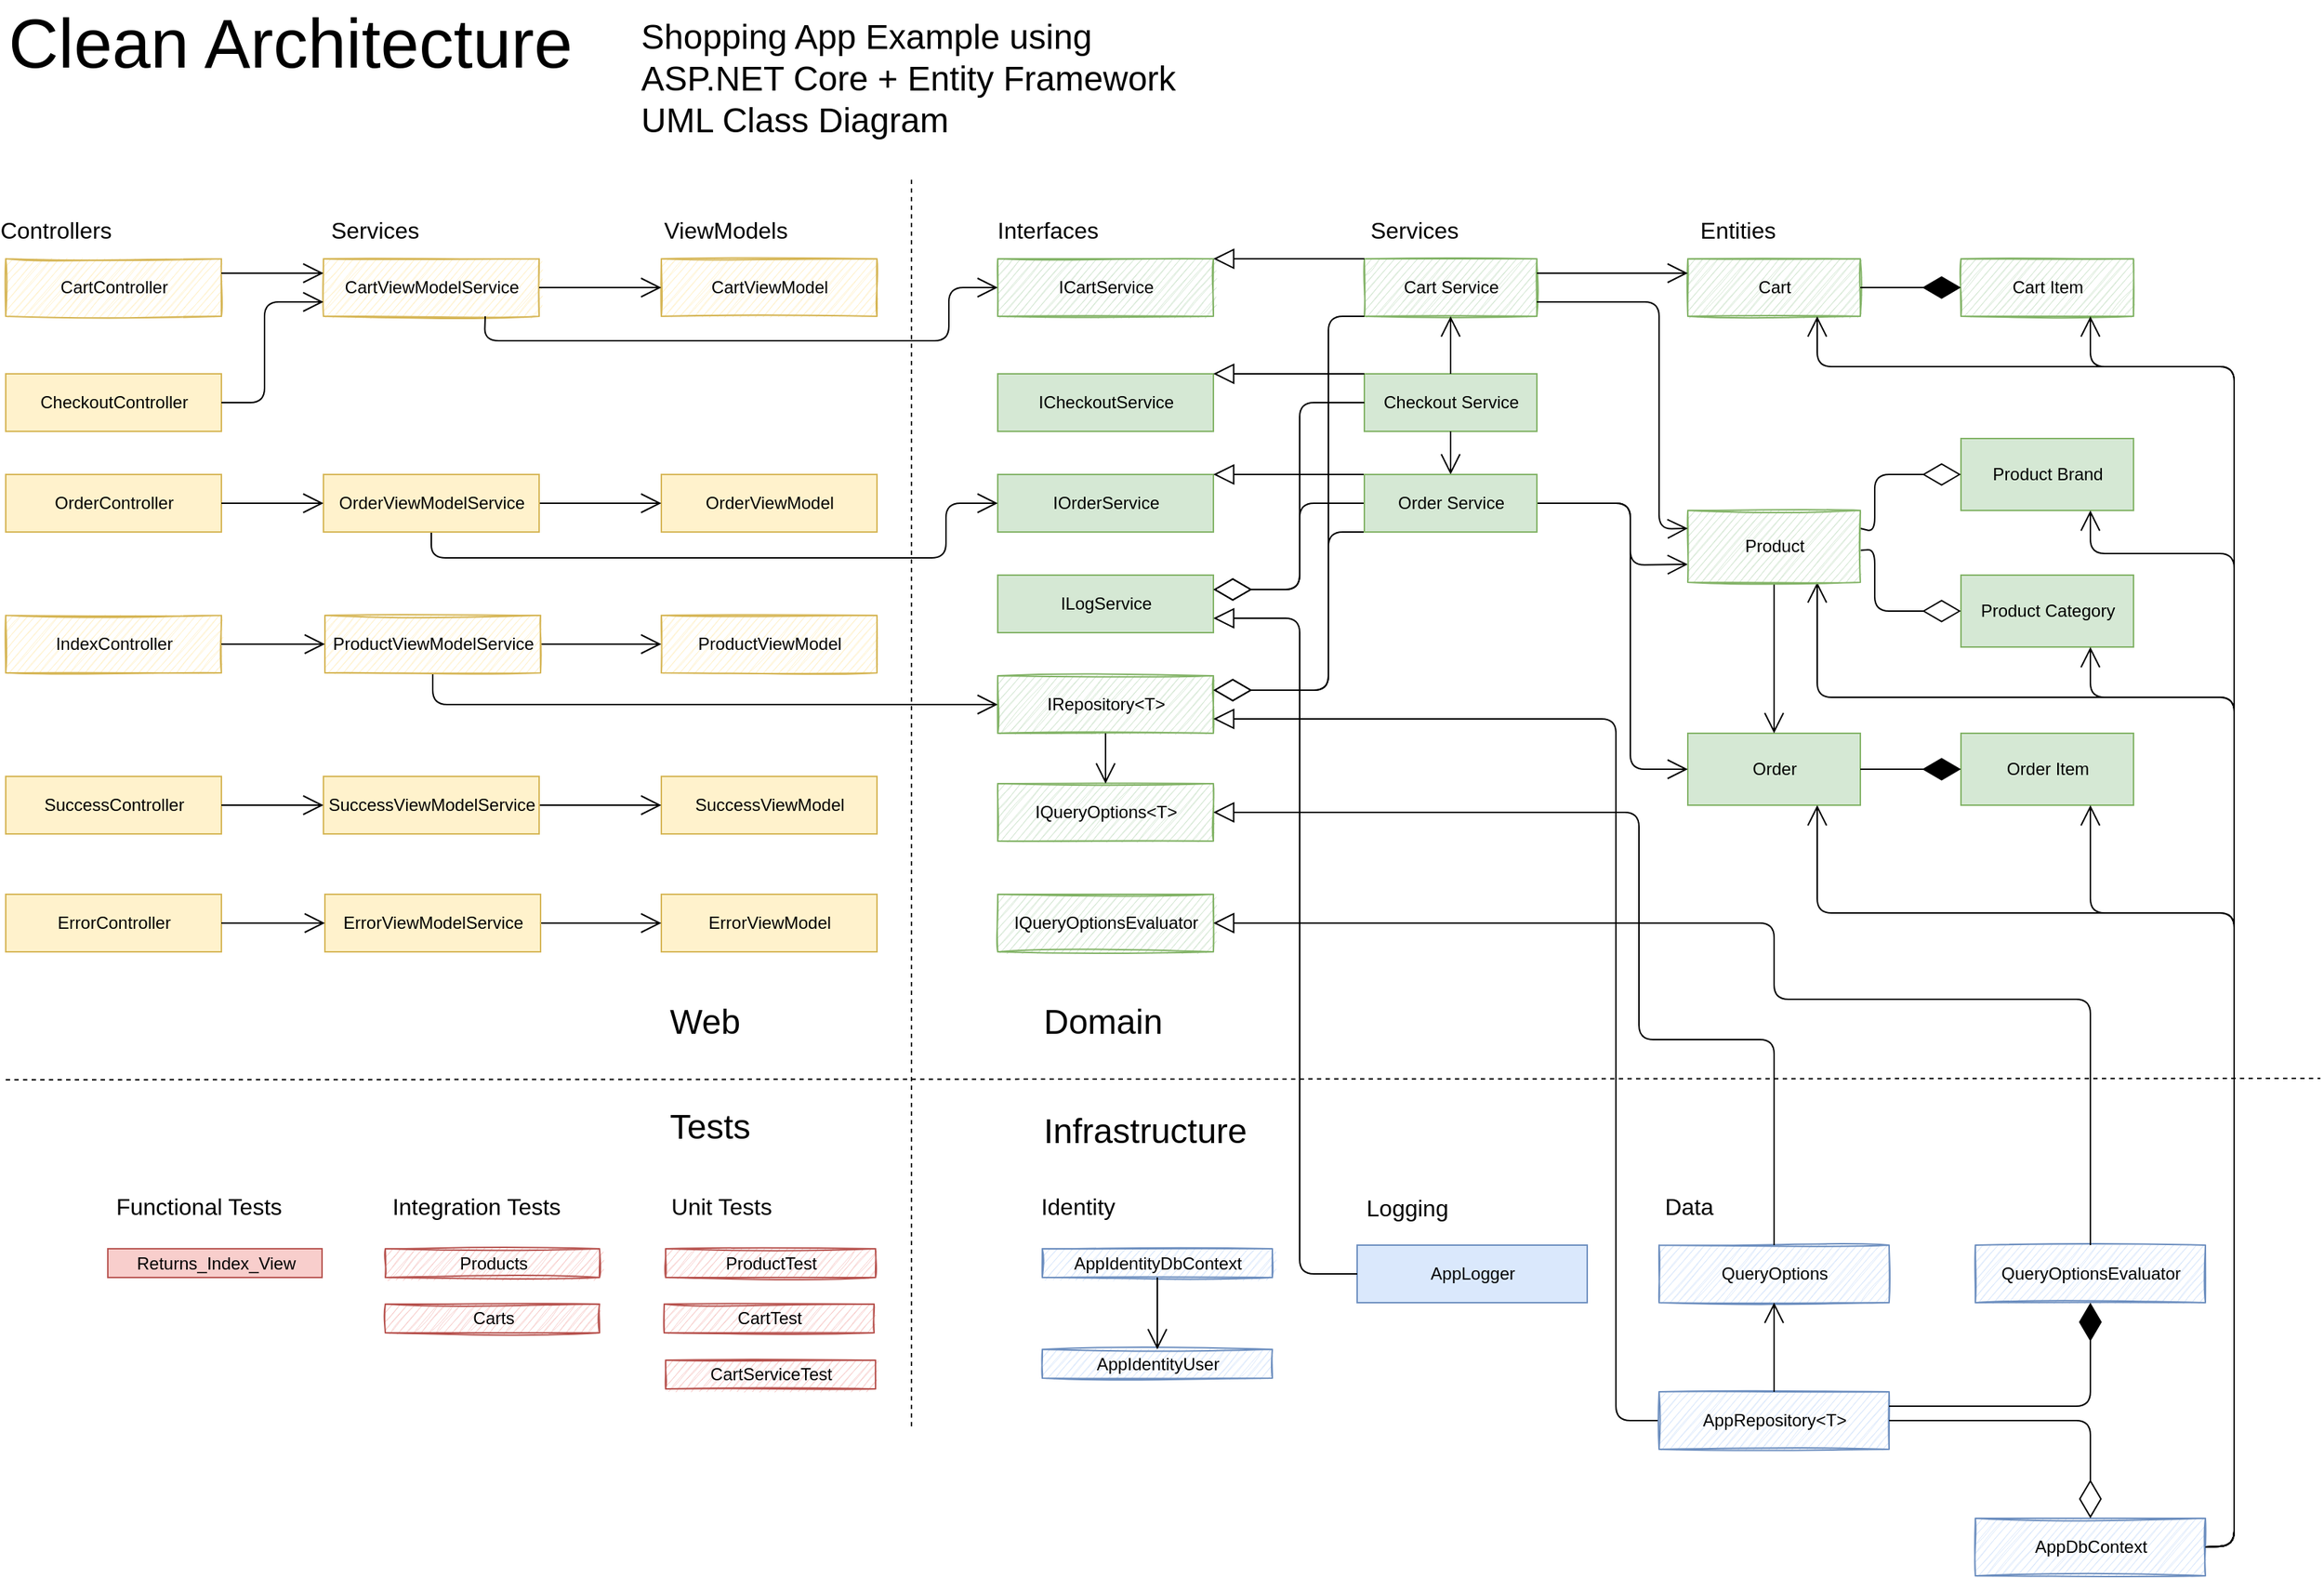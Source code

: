<mxfile version="15.2.7" type="device"><diagram id="V9oBSz8Pz1SWtYMVpggq" name="Page-1"><mxGraphModel dx="1422" dy="22" grid="0" gridSize="10" guides="1" tooltips="1" connect="1" arrows="1" fold="1" page="0" pageScale="1" pageWidth="850" pageHeight="1100" math="0" shadow="0"><root><mxCell id="0"/><mxCell id="1" parent="0"/><mxCell id="eiqBi_pV7lHJEvHBd8np-5" value="Cart" style="html=1;fillColor=#d5e8d4;strokeColor=#82b366;sketch=1;" parent="1" vertex="1"><mxGeometry x="1210" y="1365" width="120" height="40" as="geometry"/></mxCell><mxCell id="eiqBi_pV7lHJEvHBd8np-6" value="Cart Item" style="html=1;fillColor=#d5e8d4;strokeColor=#82b366;sketch=1;" parent="1" vertex="1"><mxGeometry x="1400" y="1365" width="120" height="40" as="geometry"/></mxCell><mxCell id="eiqBi_pV7lHJEvHBd8np-7" value="Order" style="html=1;fillColor=#d5e8d4;strokeColor=#82b366;" parent="1" vertex="1"><mxGeometry x="1210" y="1695" width="120" height="50" as="geometry"/></mxCell><mxCell id="eiqBi_pV7lHJEvHBd8np-8" value="Order Item" style="html=1;fillColor=#d5e8d4;strokeColor=#82b366;" parent="1" vertex="1"><mxGeometry x="1400" y="1695" width="120" height="50" as="geometry"/></mxCell><mxCell id="eiqBi_pV7lHJEvHBd8np-10" value="Product Brand" style="html=1;fillColor=#d5e8d4;strokeColor=#82b366;" parent="1" vertex="1"><mxGeometry x="1400" y="1490" width="120" height="50" as="geometry"/></mxCell><mxCell id="eiqBi_pV7lHJEvHBd8np-11" value="Product Category" style="html=1;fillColor=#d5e8d4;strokeColor=#82b366;" parent="1" vertex="1"><mxGeometry x="1400" y="1585" width="120" height="50" as="geometry"/></mxCell><mxCell id="eiqBi_pV7lHJEvHBd8np-12" value="" style="endArrow=diamondThin;endFill=1;endSize=24;html=1;exitX=1;exitY=0.5;exitDx=0;exitDy=0;entryX=0;entryY=0.5;entryDx=0;entryDy=0;" parent="1" source="eiqBi_pV7lHJEvHBd8np-5" target="eiqBi_pV7lHJEvHBd8np-6" edge="1"><mxGeometry width="160" relative="1" as="geometry"><mxPoint x="1130" y="1860" as="sourcePoint"/><mxPoint x="970" y="1860" as="targetPoint"/></mxGeometry></mxCell><mxCell id="eiqBi_pV7lHJEvHBd8np-14" value="" style="endArrow=diamondThin;endFill=1;endSize=24;html=1;exitX=1;exitY=0.5;exitDx=0;exitDy=0;entryX=0;entryY=0.5;entryDx=0;entryDy=0;" parent="1" source="eiqBi_pV7lHJEvHBd8np-7" target="eiqBi_pV7lHJEvHBd8np-8" edge="1"><mxGeometry width="160" relative="1" as="geometry"><mxPoint x="1229.58" y="1880" as="sourcePoint"/><mxPoint x="1229.58" y="1950" as="targetPoint"/></mxGeometry></mxCell><mxCell id="eiqBi_pV7lHJEvHBd8np-15" value="" style="endArrow=diamondThin;endFill=0;endSize=24;html=1;exitX=1;exitY=0.25;exitDx=0;exitDy=0;entryX=0;entryY=0.5;entryDx=0;entryDy=0;" parent="1" source="eiqBi_pV7lHJEvHBd8np-9" target="eiqBi_pV7lHJEvHBd8np-10" edge="1"><mxGeometry width="160" relative="1" as="geometry"><mxPoint x="900" y="1965" as="sourcePoint"/><mxPoint x="1060" y="1965" as="targetPoint"/><Array as="points"><mxPoint x="1340" y="1555"/><mxPoint x="1340" y="1515"/></Array></mxGeometry></mxCell><mxCell id="eiqBi_pV7lHJEvHBd8np-16" value="" style="endArrow=diamondThin;endFill=0;endSize=24;html=1;exitDx=0;exitDy=0;entryDx=0;entryDy=0;entryX=0;entryY=0.5;exitX=1.002;exitY=0.554;exitPerimeter=0;" parent="1" source="eiqBi_pV7lHJEvHBd8np-9" target="eiqBi_pV7lHJEvHBd8np-11" edge="1"><mxGeometry width="160" relative="1" as="geometry"><mxPoint x="1030" y="1835" as="sourcePoint"/><mxPoint x="950" y="1905" as="targetPoint"/><Array as="points"><mxPoint x="1340" y="1567"/><mxPoint x="1340" y="1610"/></Array></mxGeometry></mxCell><mxCell id="eiqBi_pV7lHJEvHBd8np-17" value="Cart Service" style="html=1;fillColor=#d5e8d4;strokeColor=#82b366;sketch=1;" parent="1" vertex="1"><mxGeometry x="985" y="1365" width="120" height="40" as="geometry"/></mxCell><mxCell id="eiqBi_pV7lHJEvHBd8np-19" value="Checkout Service" style="html=1;fillColor=#d5e8d4;strokeColor=#82b366;" parent="1" vertex="1"><mxGeometry x="985" y="1445" width="120" height="40" as="geometry"/></mxCell><mxCell id="eiqBi_pV7lHJEvHBd8np-20" value="IRepository&amp;lt;T&amp;gt;" style="html=1;fillColor=#d5e8d4;strokeColor=#82b366;glass=0;rounded=0;sketch=1;" parent="1" vertex="1"><mxGeometry x="730" y="1655" width="150" height="40" as="geometry"/></mxCell><mxCell id="eiqBi_pV7lHJEvHBd8np-21" value="ICartService" style="html=1;fillColor=#d5e8d4;strokeColor=#82b366;sketch=1;" parent="1" vertex="1"><mxGeometry x="730" y="1365" width="150" height="40" as="geometry"/></mxCell><mxCell id="eiqBi_pV7lHJEvHBd8np-22" value="IOrderService" style="html=1;fillColor=#d5e8d4;strokeColor=#82b366;" parent="1" vertex="1"><mxGeometry x="730" y="1515" width="150" height="40" as="geometry"/></mxCell><mxCell id="eiqBi_pV7lHJEvHBd8np-23" value="ICheckoutService" style="html=1;fillColor=#d5e8d4;strokeColor=#82b366;" parent="1" vertex="1"><mxGeometry x="730" y="1445" width="150" height="40" as="geometry"/></mxCell><mxCell id="eiqBi_pV7lHJEvHBd8np-26" value="" style="endArrow=open;endFill=1;endSize=12;html=1;curved=1;entryX=0.5;entryY=1;entryDx=0;entryDy=0;" parent="1" target="eiqBi_pV7lHJEvHBd8np-17" edge="1"><mxGeometry width="160" relative="1" as="geometry"><mxPoint x="1045" y="1445" as="sourcePoint"/><mxPoint x="1155" y="1605" as="targetPoint"/></mxGeometry></mxCell><mxCell id="eiqBi_pV7lHJEvHBd8np-28" value="" style="endArrow=open;endFill=1;endSize=12;html=1;exitX=0.5;exitY=1;exitDx=0;exitDy=0;entryX=0.5;entryY=0;entryDx=0;entryDy=0;curved=1;" parent="1" source="eiqBi_pV7lHJEvHBd8np-19" target="eiqBi_pV7lHJEvHBd8np-18" edge="1"><mxGeometry width="160" relative="1" as="geometry"><mxPoint x="1435" y="1585" as="sourcePoint"/><mxPoint x="1165" y="1585" as="targetPoint"/></mxGeometry></mxCell><mxCell id="eiqBi_pV7lHJEvHBd8np-30" value="" style="endArrow=block;endFill=0;endSize=12;html=1;exitX=0;exitY=0;exitDx=0;exitDy=0;entryX=1;entryY=0;entryDx=0;entryDy=0;" parent="1" source="eiqBi_pV7lHJEvHBd8np-17" target="eiqBi_pV7lHJEvHBd8np-21" edge="1"><mxGeometry width="160" relative="1" as="geometry"><mxPoint x="1100" y="1560" as="sourcePoint"/><mxPoint x="1260" y="1560" as="targetPoint"/></mxGeometry></mxCell><mxCell id="eiqBi_pV7lHJEvHBd8np-31" value="" style="endArrow=block;endFill=0;endSize=12;html=1;exitX=0;exitY=0;exitDx=0;exitDy=0;entryX=1;entryY=0;entryDx=0;entryDy=0;" parent="1" source="eiqBi_pV7lHJEvHBd8np-18" target="eiqBi_pV7lHJEvHBd8np-22" edge="1"><mxGeometry width="160" relative="1" as="geometry"><mxPoint x="1399.29" y="1550" as="sourcePoint"/><mxPoint x="1399.29" y="1430" as="targetPoint"/></mxGeometry></mxCell><mxCell id="eiqBi_pV7lHJEvHBd8np-32" value="" style="endArrow=block;endFill=0;endSize=12;html=1;entryX=1;entryY=0;entryDx=0;entryDy=0;exitX=0;exitY=0;exitDx=0;exitDy=0;" parent="1" source="eiqBi_pV7lHJEvHBd8np-19" target="eiqBi_pV7lHJEvHBd8np-23" edge="1"><mxGeometry width="160" relative="1" as="geometry"><mxPoint x="1479.5" y="1550" as="sourcePoint"/><mxPoint x="1500" y="1450" as="targetPoint"/></mxGeometry></mxCell><mxCell id="eiqBi_pV7lHJEvHBd8np-38" value="" style="endArrow=diamondThin;endFill=0;endSize=24;html=1;exitX=0;exitY=1;exitDx=0;exitDy=0;entryX=1;entryY=0.25;entryDx=0;entryDy=0;" parent="1" source="eiqBi_pV7lHJEvHBd8np-17" target="eiqBi_pV7lHJEvHBd8np-20" edge="1"><mxGeometry width="160" relative="1" as="geometry"><mxPoint x="290" y="1450" as="sourcePoint"/><mxPoint x="280" y="1520" as="targetPoint"/><Array as="points"><mxPoint x="960" y="1405"/><mxPoint x="960" y="1665"/></Array></mxGeometry></mxCell><mxCell id="eiqBi_pV7lHJEvHBd8np-39" value="" style="endArrow=diamondThin;endFill=0;endSize=24;html=1;exitX=0;exitY=1;exitDx=0;exitDy=0;entryX=1;entryY=0.25;entryDx=0;entryDy=0;" parent="1" source="eiqBi_pV7lHJEvHBd8np-18" target="eiqBi_pV7lHJEvHBd8np-20" edge="1"><mxGeometry width="160" relative="1" as="geometry"><mxPoint x="250" y="1560" as="sourcePoint"/><mxPoint x="800" y="1415" as="targetPoint"/><Array as="points"><mxPoint x="960" y="1555"/><mxPoint x="960" y="1665"/></Array></mxGeometry></mxCell><mxCell id="eiqBi_pV7lHJEvHBd8np-40" value="" style="endArrow=open;endFill=1;endSize=12;html=1;exitX=1;exitY=0.25;exitDx=0;exitDy=0;entryX=0;entryY=0.25;entryDx=0;entryDy=0;" parent="1" source="eiqBi_pV7lHJEvHBd8np-17" target="eiqBi_pV7lHJEvHBd8np-5" edge="1"><mxGeometry width="160" relative="1" as="geometry"><mxPoint x="1375" y="1650" as="sourcePoint"/><mxPoint x="1075" y="1700" as="targetPoint"/></mxGeometry></mxCell><mxCell id="eiqBi_pV7lHJEvHBd8np-41" value="" style="endArrow=open;endFill=1;endSize=12;html=1;exitX=1;exitY=0.5;exitDx=0;exitDy=0;entryX=0;entryY=0.5;entryDx=0;entryDy=0;" parent="1" source="eiqBi_pV7lHJEvHBd8np-18" target="eiqBi_pV7lHJEvHBd8np-7" edge="1"><mxGeometry width="160" relative="1" as="geometry"><mxPoint x="1065" y="1580" as="sourcePoint"/><mxPoint x="1065" y="1710" as="targetPoint"/><Array as="points"><mxPoint x="1170" y="1535"/><mxPoint x="1170" y="1720"/></Array></mxGeometry></mxCell><mxCell id="eiqBi_pV7lHJEvHBd8np-42" value="" style="endArrow=open;endFill=1;endSize=12;html=1;entryX=0;entryY=0.75;entryDx=0;entryDy=0;exitX=1;exitY=0.5;exitDx=0;exitDy=0;" parent="1" source="eiqBi_pV7lHJEvHBd8np-18" target="eiqBi_pV7lHJEvHBd8np-9" edge="1"><mxGeometry width="160" relative="1" as="geometry"><mxPoint x="1473" y="1675" as="sourcePoint"/><mxPoint x="1505" y="1710" as="targetPoint"/><Array as="points"><mxPoint x="1170" y="1535"/><mxPoint x="1170" y="1578"/></Array></mxGeometry></mxCell><mxCell id="eiqBi_pV7lHJEvHBd8np-43" value="" style="endArrow=open;endFill=1;endSize=12;html=1;exitX=1;exitY=0.5;exitDx=0;exitDy=0;entryX=0.75;entryY=1;entryDx=0;entryDy=0;" parent="1" source="p9F3Q-QcMgfargUnhwGG-3" target="eiqBi_pV7lHJEvHBd8np-5" edge="1"><mxGeometry width="160" relative="1" as="geometry"><mxPoint x="920" y="1610" as="sourcePoint"/><mxPoint x="1300" y="1410" as="targetPoint"/><Array as="points"><mxPoint x="1590" y="2260"/><mxPoint x="1590" y="1440"/><mxPoint x="1300" y="1440"/></Array></mxGeometry></mxCell><mxCell id="eiqBi_pV7lHJEvHBd8np-47" value="" style="endArrow=open;endFill=1;endSize=12;html=1;exitX=0.5;exitY=1;exitDx=0;exitDy=0;entryX=0.5;entryY=0;entryDx=0;entryDy=0;startArrow=none;" parent="1" source="eiqBi_pV7lHJEvHBd8np-9" target="eiqBi_pV7lHJEvHBd8np-7" edge="1"><mxGeometry width="160" relative="1" as="geometry"><mxPoint x="1250" y="1305" as="sourcePoint"/><mxPoint x="850" y="1640" as="targetPoint"/></mxGeometry></mxCell><mxCell id="eiqBi_pV7lHJEvHBd8np-48" value="" style="endArrow=open;endFill=1;endSize=12;html=1;exitX=1;exitY=0.5;exitDx=0;exitDy=0;entryX=0.75;entryY=1;entryDx=0;entryDy=0;" parent="1" source="p9F3Q-QcMgfargUnhwGG-3" target="eiqBi_pV7lHJEvHBd8np-8" edge="1"><mxGeometry width="160" relative="1" as="geometry"><mxPoint x="1270" y="1385" as="sourcePoint"/><mxPoint x="1100" y="1720" as="targetPoint"/><Array as="points"><mxPoint x="1590" y="2260"/><mxPoint x="1590" y="1820"/><mxPoint x="1490" y="1820"/></Array></mxGeometry></mxCell><mxCell id="eiqBi_pV7lHJEvHBd8np-49" value="" style="endArrow=open;endFill=1;endSize=12;html=1;exitX=1;exitY=0.5;exitDx=0;exitDy=0;entryX=0.75;entryY=1;entryDx=0;entryDy=0;" parent="1" source="p9F3Q-QcMgfargUnhwGG-3" target="eiqBi_pV7lHJEvHBd8np-11" edge="1"><mxGeometry width="160" relative="1" as="geometry"><mxPoint x="1270" y="1385" as="sourcePoint"/><mxPoint x="1100" y="1810" as="targetPoint"/><Array as="points"><mxPoint x="1590" y="2260"/><mxPoint x="1590" y="1670"/><mxPoint x="1490" y="1670"/></Array></mxGeometry></mxCell><mxCell id="eiqBi_pV7lHJEvHBd8np-50" value="" style="endArrow=open;endFill=1;endSize=12;html=1;exitX=1;exitY=0.5;exitDx=0;exitDy=0;entryX=0.75;entryY=1;entryDx=0;entryDy=0;" parent="1" source="p9F3Q-QcMgfargUnhwGG-3" target="eiqBi_pV7lHJEvHBd8np-10" edge="1"><mxGeometry width="160" relative="1" as="geometry"><mxPoint x="1120" y="1375" as="sourcePoint"/><mxPoint x="790" y="1800" as="targetPoint"/><Array as="points"><mxPoint x="1590" y="2260"/><mxPoint x="1590" y="1570"/><mxPoint x="1490" y="1570"/></Array></mxGeometry></mxCell><mxCell id="eiqBi_pV7lHJEvHBd8np-51" value="" style="endArrow=open;endFill=1;endSize=12;html=1;exitX=1;exitY=0.5;exitDx=0;exitDy=0;entryX=0.75;entryY=1;entryDx=0;entryDy=0;" parent="1" source="p9F3Q-QcMgfargUnhwGG-3" target="eiqBi_pV7lHJEvHBd8np-6" edge="1"><mxGeometry width="160" relative="1" as="geometry"><mxPoint x="1270" y="1385" as="sourcePoint"/><mxPoint x="800" y="1810" as="targetPoint"/><Array as="points"><mxPoint x="1590" y="2260"/><mxPoint x="1590" y="1440"/><mxPoint x="1490" y="1440"/></Array></mxGeometry></mxCell><mxCell id="eiqBi_pV7lHJEvHBd8np-52" value="" style="endArrow=none;dashed=1;html=1;" parent="1" edge="1"><mxGeometry width="50" height="50" relative="1" as="geometry"><mxPoint x="40" y="1936" as="sourcePoint"/><mxPoint x="1650" y="1935" as="targetPoint"/></mxGeometry></mxCell><mxCell id="eiqBi_pV7lHJEvHBd8np-53" value="Domain" style="text;html=1;strokeColor=none;fillColor=none;align=left;verticalAlign=middle;whiteSpace=wrap;rounded=0;fontSize=24;rotation=0;" parent="1" vertex="1"><mxGeometry x="760" y="1881" width="180" height="30" as="geometry"/></mxCell><mxCell id="eiqBi_pV7lHJEvHBd8np-54" value="Interfaces" style="text;html=1;strokeColor=none;fillColor=none;align=center;verticalAlign=middle;whiteSpace=wrap;rounded=0;fontSize=16;rotation=0;" parent="1" vertex="1"><mxGeometry x="730" y="1335" width="70" height="20" as="geometry"/></mxCell><mxCell id="eiqBi_pV7lHJEvHBd8np-55" value="Services" style="text;html=1;strokeColor=none;fillColor=none;align=center;verticalAlign=middle;whiteSpace=wrap;rounded=0;fontSize=16;rotation=0;" parent="1" vertex="1"><mxGeometry x="985" y="1335" width="70" height="20" as="geometry"/></mxCell><mxCell id="eiqBi_pV7lHJEvHBd8np-56" value="Entities" style="text;html=1;strokeColor=none;fillColor=none;align=center;verticalAlign=middle;whiteSpace=wrap;rounded=0;fontSize=16;rotation=0;" parent="1" vertex="1"><mxGeometry x="1210" y="1335" width="70" height="20" as="geometry"/></mxCell><mxCell id="p9F3Q-QcMgfargUnhwGG-2" value="Infrastructure" style="text;html=1;strokeColor=none;fillColor=none;align=left;verticalAlign=middle;whiteSpace=wrap;rounded=0;fontSize=24;rotation=0;" parent="1" vertex="1"><mxGeometry x="760" y="1957" width="240" height="30" as="geometry"/></mxCell><mxCell id="p9F3Q-QcMgfargUnhwGG-3" value="AppDbContext" style="html=1;fillColor=#dae8fc;strokeColor=#6c8ebf;sketch=1;" parent="1" vertex="1"><mxGeometry x="1410" y="2241" width="160" height="40" as="geometry"/></mxCell><mxCell id="p9F3Q-QcMgfargUnhwGG-4" value="" style="endArrow=block;endFill=0;endSize=12;html=1;entryX=1;entryY=0.75;entryDx=0;entryDy=0;exitX=0;exitY=0.5;exitDx=0;exitDy=0;" parent="1" source="p9F3Q-QcMgfargUnhwGG-5" target="eiqBi_pV7lHJEvHBd8np-20" edge="1"><mxGeometry width="160" relative="1" as="geometry"><mxPoint x="1370" y="1200" as="sourcePoint"/><mxPoint x="1230" y="1170" as="targetPoint"/><Array as="points"><mxPoint x="1160" y="2173"/><mxPoint x="1160" y="1685"/></Array></mxGeometry></mxCell><mxCell id="p9F3Q-QcMgfargUnhwGG-5" value="AppRepository&amp;lt;T&amp;gt;" style="html=1;fillColor=#dae8fc;strokeColor=#6c8ebf;sketch=1;" parent="1" vertex="1"><mxGeometry x="1190" y="2153" width="160" height="40" as="geometry"/></mxCell><mxCell id="p9F3Q-QcMgfargUnhwGG-6" value="" style="endArrow=diamondThin;endFill=0;endSize=24;html=1;entryX=0.5;entryY=0;entryDx=0;entryDy=0;exitX=1;exitY=0.5;exitDx=0;exitDy=0;" parent="1" source="p9F3Q-QcMgfargUnhwGG-5" target="p9F3Q-QcMgfargUnhwGG-3" edge="1"><mxGeometry width="160" relative="1" as="geometry"><mxPoint x="1340" y="2198" as="sourcePoint"/><mxPoint x="1315" y="2208" as="targetPoint"/><Array as="points"><mxPoint x="1490" y="2173"/></Array></mxGeometry></mxCell><mxCell id="p9F3Q-QcMgfargUnhwGG-7" value="AppIdentityDbContext" style="html=1;fillColor=#dae8fc;strokeColor=#6c8ebf;sketch=1;" parent="1" vertex="1"><mxGeometry x="761" y="2053.5" width="160" height="20" as="geometry"/></mxCell><mxCell id="p9F3Q-QcMgfargUnhwGG-8" value="AppIdentityUser" style="html=1;fillColor=#dae8fc;strokeColor=#6c8ebf;sketch=1;" parent="1" vertex="1"><mxGeometry x="761" y="2123.5" width="160" height="20" as="geometry"/></mxCell><mxCell id="p9F3Q-QcMgfargUnhwGG-9" value="" style="endArrow=open;endFill=1;endSize=12;html=1;exitX=0.5;exitY=1;exitDx=0;exitDy=0;entryX=0.5;entryY=0;entryDx=0;entryDy=0;" parent="1" source="p9F3Q-QcMgfargUnhwGG-7" target="p9F3Q-QcMgfargUnhwGG-8" edge="1"><mxGeometry width="160" relative="1" as="geometry"><mxPoint x="821" y="2083.5" as="sourcePoint"/><mxPoint x="981" y="2083.5" as="targetPoint"/></mxGeometry></mxCell><mxCell id="p9F3Q-QcMgfargUnhwGG-11" value="ILogService" style="html=1;fillColor=#d5e8d4;strokeColor=#82b366;" parent="1" vertex="1"><mxGeometry x="730" y="1585" width="150" height="40" as="geometry"/></mxCell><mxCell id="p9F3Q-QcMgfargUnhwGG-12" value="" style="endArrow=diamondThin;endFill=0;endSize=24;html=1;exitX=0;exitY=0.5;exitDx=0;exitDy=0;startArrow=none;" parent="1" source="eiqBi_pV7lHJEvHBd8np-18" edge="1"><mxGeometry width="160" relative="1" as="geometry"><mxPoint x="340" y="1575" as="sourcePoint"/><mxPoint x="880" y="1595" as="targetPoint"/><Array as="points"><mxPoint x="940" y="1535"/><mxPoint x="940" y="1595"/></Array></mxGeometry></mxCell><mxCell id="p9F3Q-QcMgfargUnhwGG-13" value="" style="endArrow=diamondThin;endFill=0;endSize=24;html=1;entryX=1;entryY=0.25;entryDx=0;entryDy=0;exitX=0;exitY=0.5;exitDx=0;exitDy=0;" parent="1" source="eiqBi_pV7lHJEvHBd8np-19" target="p9F3Q-QcMgfargUnhwGG-11" edge="1"><mxGeometry width="160" relative="1" as="geometry"><mxPoint x="1040" y="1465" as="sourcePoint"/><mxPoint x="90" y="1505" as="targetPoint"/><Array as="points"><mxPoint x="940" y="1465"/><mxPoint x="940" y="1595"/></Array></mxGeometry></mxCell><mxCell id="p9F3Q-QcMgfargUnhwGG-15" value="AppLogger" style="html=1;fillColor=#dae8fc;strokeColor=#6c8ebf;" parent="1" vertex="1"><mxGeometry x="980" y="2051" width="160" height="40" as="geometry"/></mxCell><mxCell id="p9F3Q-QcMgfargUnhwGG-16" value="" style="endArrow=block;endFill=0;endSize=12;html=1;entryX=1;entryY=0.75;entryDx=0;entryDy=0;exitX=0;exitY=0.5;exitDx=0;exitDy=0;" parent="1" source="p9F3Q-QcMgfargUnhwGG-15" target="p9F3Q-QcMgfargUnhwGG-11" edge="1"><mxGeometry width="160" relative="1" as="geometry"><mxPoint x="940" y="2065" as="sourcePoint"/><mxPoint x="805" y="1550" as="targetPoint"/><Array as="points"><mxPoint x="940" y="2071"/><mxPoint x="940" y="1615"/></Array></mxGeometry></mxCell><mxCell id="p9F3Q-QcMgfargUnhwGG-17" value="Identity" style="text;html=1;strokeColor=none;fillColor=none;align=center;verticalAlign=middle;whiteSpace=wrap;rounded=0;fontSize=16;rotation=0;" parent="1" vertex="1"><mxGeometry x="751" y="2013.5" width="70" height="20" as="geometry"/></mxCell><mxCell id="p9F3Q-QcMgfargUnhwGG-18" value="Data" style="text;html=1;strokeColor=none;fillColor=none;align=center;verticalAlign=middle;whiteSpace=wrap;rounded=0;fontSize=16;rotation=0;" parent="1" vertex="1"><mxGeometry x="1176" y="2014" width="70" height="20" as="geometry"/></mxCell><mxCell id="p9F3Q-QcMgfargUnhwGG-19" value="Logging" style="text;html=1;strokeColor=none;fillColor=none;align=center;verticalAlign=middle;whiteSpace=wrap;rounded=0;fontSize=16;rotation=0;" parent="1" vertex="1"><mxGeometry x="980" y="2015" width="70" height="20" as="geometry"/></mxCell><mxCell id="p9F3Q-QcMgfargUnhwGG-20" value="" style="endArrow=open;endFill=1;endSize=12;html=1;exitX=1;exitY=0.5;exitDx=0;exitDy=0;entryX=0.75;entryY=1;entryDx=0;entryDy=0;" parent="1" source="p9F3Q-QcMgfargUnhwGG-3" target="eiqBi_pV7lHJEvHBd8np-9" edge="1"><mxGeometry width="160" relative="1" as="geometry"><mxPoint x="750" y="1285" as="sourcePoint"/><mxPoint x="1310" y="1650" as="targetPoint"/><Array as="points"><mxPoint x="1590" y="2260"/><mxPoint x="1590" y="1670"/><mxPoint x="1300" y="1670"/></Array></mxGeometry></mxCell><mxCell id="eiqBi_pV7lHJEvHBd8np-9" value="Product" style="html=1;strokeColor=#82b366;fillColor=#d5e8d4;glass=0;rounded=0;sketch=1;" parent="1" vertex="1"><mxGeometry x="1210" y="1540" width="120" height="50" as="geometry"/></mxCell><mxCell id="eiqBi_pV7lHJEvHBd8np-18" value="Order Service" style="html=1;fillColor=#d5e8d4;strokeColor=#82b366;" parent="1" vertex="1"><mxGeometry x="985" y="1515" width="120" height="40" as="geometry"/></mxCell><mxCell id="p9F3Q-QcMgfargUnhwGG-29" value="" style="endArrow=open;endFill=1;endSize=12;html=1;exitX=1;exitY=0.5;exitDx=0;exitDy=0;entryX=0.75;entryY=1;entryDx=0;entryDy=0;" parent="1" source="p9F3Q-QcMgfargUnhwGG-3" target="eiqBi_pV7lHJEvHBd8np-7" edge="1"><mxGeometry width="160" relative="1" as="geometry"><mxPoint x="1355" y="1225" as="sourcePoint"/><mxPoint x="1460" y="1785" as="targetPoint"/><Array as="points"><mxPoint x="1590" y="2260"/><mxPoint x="1590" y="1820"/><mxPoint x="1300" y="1820"/></Array></mxGeometry></mxCell><mxCell id="p9F3Q-QcMgfargUnhwGG-30" value="" style="endArrow=none;dashed=1;html=1;" parent="1" edge="1"><mxGeometry width="50" height="50" relative="1" as="geometry"><mxPoint x="670" y="1310" as="sourcePoint"/><mxPoint x="670" y="2180" as="targetPoint"/></mxGeometry></mxCell><mxCell id="p9F3Q-QcMgfargUnhwGG-31" value="&lt;font style=&quot;font-size: 48px&quot;&gt;Clean Architecture&lt;/font&gt;&lt;font style=&quot;font-size: 24px&quot;&gt;&lt;br&gt;&lt;/font&gt;" style="text;html=1;strokeColor=none;fillColor=none;align=left;verticalAlign=middle;whiteSpace=wrap;rounded=0;fontSize=36;rotation=0;" parent="1" vertex="1"><mxGeometry x="40" y="1185" width="410" height="60" as="geometry"/></mxCell><mxCell id="p9F3Q-QcMgfargUnhwGG-32" value="Web" style="text;html=1;strokeColor=none;fillColor=none;align=left;verticalAlign=middle;whiteSpace=wrap;rounded=0;fontSize=24;rotation=0;" parent="1" vertex="1"><mxGeometry x="500" y="1881" width="150" height="30" as="geometry"/></mxCell><mxCell id="p9F3Q-QcMgfargUnhwGG-33" value="Controllers" style="text;html=1;strokeColor=none;fillColor=none;align=center;verticalAlign=middle;whiteSpace=wrap;rounded=0;fontSize=16;rotation=0;" parent="1" vertex="1"><mxGeometry x="40" y="1335" width="70" height="20" as="geometry"/></mxCell><mxCell id="p9F3Q-QcMgfargUnhwGG-37" value="Services" style="text;html=1;strokeColor=none;fillColor=none;align=center;verticalAlign=middle;whiteSpace=wrap;rounded=0;fontSize=16;rotation=0;" parent="1" vertex="1"><mxGeometry x="262" y="1335" width="70" height="20" as="geometry"/></mxCell><mxCell id="p9F3Q-QcMgfargUnhwGG-40" value="ViewModels" style="text;html=1;strokeColor=none;fillColor=none;align=center;verticalAlign=middle;whiteSpace=wrap;rounded=0;fontSize=16;rotation=0;" parent="1" vertex="1"><mxGeometry x="506" y="1335" width="70" height="20" as="geometry"/></mxCell><mxCell id="p9F3Q-QcMgfargUnhwGG-41" value="IndexController" style="html=1;fillColor=#fff2cc;strokeColor=#d6b656;sketch=1;" parent="1" vertex="1"><mxGeometry x="40" y="1613" width="150" height="40" as="geometry"/></mxCell><mxCell id="p9F3Q-QcMgfargUnhwGG-43" value="OrderController" style="html=1;fillColor=#fff2cc;strokeColor=#d6b656;" parent="1" vertex="1"><mxGeometry x="40" y="1515" width="150" height="40" as="geometry"/></mxCell><mxCell id="p9F3Q-QcMgfargUnhwGG-44" value="CartController" style="html=1;fillColor=#fff2cc;strokeColor=#d6b656;sketch=1;" parent="1" vertex="1"><mxGeometry x="40" y="1365" width="150" height="40" as="geometry"/></mxCell><mxCell id="p9F3Q-QcMgfargUnhwGG-46" value="CheckoutController" style="html=1;fillColor=#fff2cc;strokeColor=#d6b656;" parent="1" vertex="1"><mxGeometry x="40" y="1445" width="150" height="40" as="geometry"/></mxCell><mxCell id="p9F3Q-QcMgfargUnhwGG-47" value="SuccessController" style="html=1;fillColor=#fff2cc;strokeColor=#d6b656;" parent="1" vertex="1"><mxGeometry x="40" y="1725" width="150" height="40" as="geometry"/></mxCell><mxCell id="p9F3Q-QcMgfargUnhwGG-48" value="ErrorController" style="html=1;fillColor=#fff2cc;strokeColor=#d6b656;" parent="1" vertex="1"><mxGeometry x="40" y="1807" width="150" height="40" as="geometry"/></mxCell><mxCell id="p9F3Q-QcMgfargUnhwGG-49" value="CartViewModel" style="html=1;fillColor=#fff2cc;strokeColor=#d6b656;sketch=1;" parent="1" vertex="1"><mxGeometry x="496" y="1365" width="150" height="40" as="geometry"/></mxCell><mxCell id="p9F3Q-QcMgfargUnhwGG-51" value="OrderViewModel" style="html=1;fillColor=#fff2cc;strokeColor=#d6b656;" parent="1" vertex="1"><mxGeometry x="496" y="1515" width="150" height="40" as="geometry"/></mxCell><mxCell id="p9F3Q-QcMgfargUnhwGG-53" value="ProductViewModel" style="html=1;fillColor=#fff2cc;strokeColor=#d6b656;sketch=1;" parent="1" vertex="1"><mxGeometry x="496" y="1613" width="150" height="40" as="geometry"/></mxCell><mxCell id="p9F3Q-QcMgfargUnhwGG-54" value="CartViewModelService" style="html=1;fillColor=#fff2cc;strokeColor=#d6b656;sketch=1;" parent="1" vertex="1"><mxGeometry x="261" y="1365" width="150" height="40" as="geometry"/></mxCell><mxCell id="p9F3Q-QcMgfargUnhwGG-60" value="" style="endArrow=open;endFill=1;endSize=12;html=1;fontSize=24;exitX=1;exitY=0.5;exitDx=0;exitDy=0;entryX=0;entryY=0.5;entryDx=0;entryDy=0;" parent="1" source="p9F3Q-QcMgfargUnhwGG-54" target="p9F3Q-QcMgfargUnhwGG-49" edge="1"><mxGeometry width="160" relative="1" as="geometry"><mxPoint x="510.0" y="1200" as="sourcePoint"/><mxPoint x="440.0" y="1200" as="targetPoint"/></mxGeometry></mxCell><mxCell id="p9F3Q-QcMgfargUnhwGG-61" value="" style="endArrow=open;endFill=1;endSize=12;html=1;fontSize=24;entryX=0;entryY=0.5;entryDx=0;entryDy=0;exitX=1;exitY=0.5;exitDx=0;exitDy=0;" parent="1" source="p9F3Q-QcMgfargUnhwGG-75" target="p9F3Q-QcMgfargUnhwGG-51" edge="1"><mxGeometry width="160" relative="1" as="geometry"><mxPoint x="250" y="1535" as="sourcePoint"/><mxPoint x="360.0" y="1524.58" as="targetPoint"/></mxGeometry></mxCell><mxCell id="p9F3Q-QcMgfargUnhwGG-63" value="" style="endArrow=open;endFill=1;endSize=12;html=1;fontSize=24;exitX=0.5;exitY=1;exitDx=0;exitDy=0;entryX=0;entryY=0.5;entryDx=0;entryDy=0;" parent="1" source="p9F3Q-QcMgfargUnhwGG-79" target="eiqBi_pV7lHJEvHBd8np-20" edge="1"><mxGeometry width="160" relative="1" as="geometry"><mxPoint x="510.0" y="1385" as="sourcePoint"/><mxPoint x="710" y="1445" as="targetPoint"/><Array as="points"><mxPoint x="337" y="1675"/></Array></mxGeometry></mxCell><mxCell id="p9F3Q-QcMgfargUnhwGG-64" value="" style="endArrow=open;endFill=1;endSize=12;html=1;fontSize=24;exitX=0.5;exitY=1;exitDx=0;exitDy=0;entryX=0;entryY=0.5;entryDx=0;entryDy=0;" parent="1" source="p9F3Q-QcMgfargUnhwGG-75" target="eiqBi_pV7lHJEvHBd8np-22" edge="1"><mxGeometry width="160" relative="1" as="geometry"><mxPoint x="660" y="1395" as="sourcePoint"/><mxPoint x="740" y="1685" as="targetPoint"/><Array as="points"><mxPoint x="336" y="1573"/><mxPoint x="694" y="1573"/><mxPoint x="694" y="1535"/></Array></mxGeometry></mxCell><mxCell id="p9F3Q-QcMgfargUnhwGG-66" value="" style="endArrow=open;endFill=1;endSize=12;html=1;fontSize=24;exitX=0.75;exitY=1;exitDx=0;exitDy=0;entryX=0;entryY=0.5;entryDx=0;entryDy=0;" parent="1" source="p9F3Q-QcMgfargUnhwGG-54" target="eiqBi_pV7lHJEvHBd8np-21" edge="1"><mxGeometry width="160" relative="1" as="geometry"><mxPoint x="660" y="1675" as="sourcePoint"/><mxPoint x="740" y="1475" as="targetPoint"/><Array as="points"><mxPoint x="373" y="1422"/><mxPoint x="696" y="1422"/><mxPoint x="696" y="1385"/></Array></mxGeometry></mxCell><mxCell id="p9F3Q-QcMgfargUnhwGG-69" value="" style="endArrow=open;endFill=1;endSize=12;html=1;fontSize=24;entryX=0;entryY=0.5;entryDx=0;entryDy=0;exitX=1;exitY=0.5;exitDx=0;exitDy=0;" parent="1" source="p9F3Q-QcMgfargUnhwGG-79" target="p9F3Q-QcMgfargUnhwGG-53" edge="1"><mxGeometry width="160" relative="1" as="geometry"><mxPoint x="239" y="1633" as="sourcePoint"/><mxPoint x="29" y="1493" as="targetPoint"/></mxGeometry></mxCell><mxCell id="p9F3Q-QcMgfargUnhwGG-72" value="" style="endArrow=open;endFill=1;endSize=12;html=1;fontSize=24;entryX=0;entryY=0.25;entryDx=0;entryDy=0;exitX=1;exitY=0.25;exitDx=0;exitDy=0;" parent="1" source="p9F3Q-QcMgfargUnhwGG-44" target="p9F3Q-QcMgfargUnhwGG-54" edge="1"><mxGeometry width="160" relative="1" as="geometry"><mxPoint x="162" y="1417" as="sourcePoint"/><mxPoint x="606" y="1575" as="targetPoint"/></mxGeometry></mxCell><mxCell id="p9F3Q-QcMgfargUnhwGG-73" value="" style="endArrow=open;endFill=1;endSize=12;html=1;fontSize=24;entryX=0;entryY=0.75;entryDx=0;entryDy=0;exitX=1;exitY=0.5;exitDx=0;exitDy=0;" parent="1" source="p9F3Q-QcMgfargUnhwGG-46" target="p9F3Q-QcMgfargUnhwGG-54" edge="1"><mxGeometry width="160" relative="1" as="geometry"><mxPoint x="186" y="1480" as="sourcePoint"/><mxPoint x="606" y="1575" as="targetPoint"/><Array as="points"><mxPoint x="220" y="1465"/><mxPoint x="220" y="1395"/></Array></mxGeometry></mxCell><mxCell id="p9F3Q-QcMgfargUnhwGG-75" value="OrderViewModelService" style="html=1;fillColor=#fff2cc;strokeColor=#d6b656;" parent="1" vertex="1"><mxGeometry x="261" y="1515" width="150" height="40" as="geometry"/></mxCell><mxCell id="p9F3Q-QcMgfargUnhwGG-79" value="ProductViewModelService" style="html=1;fillColor=#fff2cc;strokeColor=#d6b656;sketch=1;" parent="1" vertex="1"><mxGeometry x="262" y="1613" width="150" height="40" as="geometry"/></mxCell><mxCell id="p9F3Q-QcMgfargUnhwGG-81" value="" style="endArrow=open;endFill=1;endSize=12;html=1;fontSize=24;entryX=0;entryY=0.5;entryDx=0;entryDy=0;exitX=1;exitY=0.5;exitDx=0;exitDy=0;" parent="1" source="p9F3Q-QcMgfargUnhwGG-43" target="p9F3Q-QcMgfargUnhwGG-75" edge="1"><mxGeometry width="160" relative="1" as="geometry"><mxPoint x="156" y="1551" as="sourcePoint"/><mxPoint x="376" y="1545" as="targetPoint"/></mxGeometry></mxCell><mxCell id="p9F3Q-QcMgfargUnhwGG-82" value="" style="endArrow=open;endFill=1;endSize=12;html=1;fontSize=24;entryX=0;entryY=0.5;entryDx=0;entryDy=0;exitX=1;exitY=0.5;exitDx=0;exitDy=0;" parent="1" source="p9F3Q-QcMgfargUnhwGG-41" target="p9F3Q-QcMgfargUnhwGG-79" edge="1"><mxGeometry width="160" relative="1" as="geometry"><mxPoint x="199" y="1670" as="sourcePoint"/><mxPoint x="596" y="1563" as="targetPoint"/><Array as="points"/></mxGeometry></mxCell><mxCell id="p9F3Q-QcMgfargUnhwGG-83" value="SuccessViewModel" style="html=1;fillColor=#fff2cc;strokeColor=#d6b656;" parent="1" vertex="1"><mxGeometry x="496" y="1725" width="150" height="40" as="geometry"/></mxCell><mxCell id="p9F3Q-QcMgfargUnhwGG-84" value="" style="endArrow=open;endFill=1;endSize=12;html=1;fontSize=24;entryX=0;entryY=0.5;entryDx=0;entryDy=0;exitX=1;exitY=0.5;exitDx=0;exitDy=0;" parent="1" source="p9F3Q-QcMgfargUnhwGG-85" target="p9F3Q-QcMgfargUnhwGG-83" edge="1"><mxGeometry width="160" relative="1" as="geometry"><mxPoint x="240" y="1745" as="sourcePoint"/><mxPoint x="30" y="1605" as="targetPoint"/></mxGeometry></mxCell><mxCell id="p9F3Q-QcMgfargUnhwGG-85" value="SuccessViewModelService" style="html=1;fillColor=#fff2cc;strokeColor=#d6b656;" parent="1" vertex="1"><mxGeometry x="261" y="1725" width="150" height="40" as="geometry"/></mxCell><mxCell id="p9F3Q-QcMgfargUnhwGG-86" value="" style="endArrow=open;endFill=1;endSize=12;html=1;fontSize=24;entryX=0;entryY=0.5;entryDx=0;entryDy=0;exitX=1;exitY=0.5;exitDx=0;exitDy=0;" parent="1" source="p9F3Q-QcMgfargUnhwGG-47" target="p9F3Q-QcMgfargUnhwGG-85" edge="1"><mxGeometry width="160" relative="1" as="geometry"><mxPoint x="196" y="1697" as="sourcePoint"/><mxPoint x="596" y="1615" as="targetPoint"/></mxGeometry></mxCell><mxCell id="p9F3Q-QcMgfargUnhwGG-87" value="ErrorViewModel" style="html=1;fillColor=#fff2cc;strokeColor=#d6b656;" parent="1" vertex="1"><mxGeometry x="496" y="1807" width="150" height="40" as="geometry"/></mxCell><mxCell id="p9F3Q-QcMgfargUnhwGG-88" value="" style="endArrow=open;endFill=1;endSize=12;html=1;fontSize=24;entryX=0;entryY=0.5;entryDx=0;entryDy=0;exitX=1;exitY=0.5;exitDx=0;exitDy=0;" parent="1" source="p9F3Q-QcMgfargUnhwGG-89" target="p9F3Q-QcMgfargUnhwGG-87" edge="1"><mxGeometry width="160" relative="1" as="geometry"><mxPoint x="240" y="1827" as="sourcePoint"/><mxPoint x="30" y="1687" as="targetPoint"/></mxGeometry></mxCell><mxCell id="p9F3Q-QcMgfargUnhwGG-89" value="ErrorViewModelService" style="html=1;fillColor=#fff2cc;strokeColor=#d6b656;" parent="1" vertex="1"><mxGeometry x="262" y="1807" width="150" height="40" as="geometry"/></mxCell><mxCell id="p9F3Q-QcMgfargUnhwGG-90" value="" style="endArrow=open;endFill=1;endSize=12;html=1;fontSize=24;entryX=0;entryY=0.5;entryDx=0;entryDy=0;exitX=1;exitY=0.5;exitDx=0;exitDy=0;" parent="1" source="p9F3Q-QcMgfargUnhwGG-48" target="p9F3Q-QcMgfargUnhwGG-89" edge="1"><mxGeometry width="160" relative="1" as="geometry"><mxPoint x="182" y="1806" as="sourcePoint"/><mxPoint x="596" y="1697" as="targetPoint"/></mxGeometry></mxCell><mxCell id="p9F3Q-QcMgfargUnhwGG-91" value="&lt;span style=&quot;color: rgb(0, 0, 0); font-family: helvetica; font-size: 24px; font-style: normal; font-weight: 400; letter-spacing: normal; text-align: left; text-indent: 0px; text-transform: none; word-spacing: 0px; background-color: rgb(255, 255, 255); display: inline; float: none;&quot;&gt;Shopping App Example using&lt;/span&gt;&lt;br style=&quot;color: rgb(0, 0, 0); font-family: helvetica; font-size: 24px; font-style: normal; font-weight: 400; letter-spacing: normal; text-align: left; text-indent: 0px; text-transform: none; word-spacing: 0px; background-color: rgb(255, 255, 255);&quot;&gt;&lt;span style=&quot;color: rgb(0, 0, 0); font-family: helvetica; font-size: 24px; font-style: normal; font-weight: 400; letter-spacing: normal; text-align: left; text-indent: 0px; text-transform: none; word-spacing: 0px; background-color: rgb(255, 255, 255); display: inline; float: none;&quot;&gt;ASP.NET Core +&amp;nbsp;Entity Framework&lt;/span&gt;&lt;br style=&quot;color: rgb(0, 0, 0); font-family: helvetica; font-size: 24px; font-style: normal; font-weight: 400; letter-spacing: normal; text-align: left; text-indent: 0px; text-transform: none; word-spacing: 0px; background-color: rgb(255, 255, 255);&quot;&gt;&lt;span style=&quot;color: rgb(0, 0, 0); font-family: helvetica; font-size: 24px; font-style: normal; font-weight: 400; letter-spacing: normal; text-align: left; text-indent: 0px; text-transform: none; word-spacing: 0px; background-color: rgb(255, 255, 255); display: inline; float: none;&quot;&gt;UML Class Diagram&lt;/span&gt;" style="text;whiteSpace=wrap;html=1;fontSize=24;" parent="1" vertex="1"><mxGeometry x="480" y="1190" width="400" height="100" as="geometry"/></mxCell><mxCell id="p9F3Q-QcMgfargUnhwGG-93" value="Tests" style="text;html=1;strokeColor=none;fillColor=none;align=left;verticalAlign=middle;whiteSpace=wrap;rounded=0;fontSize=24;rotation=0;" parent="1" vertex="1"><mxGeometry x="500" y="1952" width="66" height="33" as="geometry"/></mxCell><mxCell id="p9F3Q-QcMgfargUnhwGG-94" value="Unit Tests" style="text;html=1;strokeColor=none;fillColor=none;align=center;verticalAlign=middle;whiteSpace=wrap;rounded=0;fontSize=16;rotation=0;" parent="1" vertex="1"><mxGeometry x="498" y="2012.5" width="80" height="23" as="geometry"/></mxCell><mxCell id="p9F3Q-QcMgfargUnhwGG-95" value="Integration Tests" style="text;html=1;strokeColor=none;fillColor=none;align=center;verticalAlign=middle;whiteSpace=wrap;rounded=0;fontSize=16;rotation=0;" parent="1" vertex="1"><mxGeometry x="304" y="2012" width="127" height="23" as="geometry"/></mxCell><mxCell id="p9F3Q-QcMgfargUnhwGG-97" value="CartTest" style="html=1;fillColor=#f8cecc;strokeColor=#b85450;sketch=1;" parent="1" vertex="1"><mxGeometry x="498" y="2092" width="146" height="20" as="geometry"/></mxCell><mxCell id="p9F3Q-QcMgfargUnhwGG-98" value="Products" style="html=1;fillColor=#f8cecc;strokeColor=#b85450;sketch=1;" parent="1" vertex="1"><mxGeometry x="304" y="2053.5" width="149" height="20" as="geometry"/></mxCell><mxCell id="MeHTywldWz-reVYrvbh5-1" value="Functional Tests" style="text;html=1;strokeColor=none;fillColor=none;align=center;verticalAlign=middle;whiteSpace=wrap;rounded=0;fontSize=16;rotation=0;" parent="1" vertex="1"><mxGeometry x="111" y="2012" width="127" height="23" as="geometry"/></mxCell><mxCell id="MeHTywldWz-reVYrvbh5-2" value="Returns_Index_View" style="html=1;fillColor=#f8cecc;strokeColor=#b85450;" parent="1" vertex="1"><mxGeometry x="111" y="2053.5" width="149" height="20" as="geometry"/></mxCell><mxCell id="hqGxBU6cV3RvqUOUnQLe-1" value="IQueryOptions&amp;lt;T&amp;gt;" style="html=1;fillColor=#d5e8d4;strokeColor=#82b366;glass=0;rounded=0;sketch=1;" parent="1" vertex="1"><mxGeometry x="730" y="1730" width="150" height="40" as="geometry"/></mxCell><mxCell id="hqGxBU6cV3RvqUOUnQLe-3" value="" style="endArrow=open;endFill=1;endSize=12;html=1;fontSize=24;exitX=0.5;exitY=1;exitDx=0;exitDy=0;entryX=0.5;entryY=0;entryDx=0;entryDy=0;" parent="1" source="eiqBi_pV7lHJEvHBd8np-20" target="hqGxBU6cV3RvqUOUnQLe-1" edge="1"><mxGeometry width="160" relative="1" as="geometry"><mxPoint x="566" y="1680" as="sourcePoint"/><mxPoint x="959.0" y="1720" as="targetPoint"/></mxGeometry></mxCell><mxCell id="hqGxBU6cV3RvqUOUnQLe-4" value="QueryOptions" style="html=1;fillColor=#dae8fc;strokeColor=#6c8ebf;sketch=1;" parent="1" vertex="1"><mxGeometry x="1190" y="2051" width="160" height="40" as="geometry"/></mxCell><mxCell id="hqGxBU6cV3RvqUOUnQLe-5" value="IQueryOptionsEvaluator" style="html=1;fillColor=#d5e8d4;strokeColor=#82b366;sketch=1;" parent="1" vertex="1"><mxGeometry x="730" y="1807" width="150" height="40" as="geometry"/></mxCell><mxCell id="hqGxBU6cV3RvqUOUnQLe-6" value="QueryOptionsEvaluator" style="html=1;fillColor=#dae8fc;strokeColor=#6c8ebf;sketch=1;" parent="1" vertex="1"><mxGeometry x="1410" y="2051" width="160" height="40" as="geometry"/></mxCell><mxCell id="hqGxBU6cV3RvqUOUnQLe-7" value="" style="endArrow=block;endFill=0;endSize=12;html=1;entryX=1;entryY=0.5;entryDx=0;entryDy=0;" parent="1" source="hqGxBU6cV3RvqUOUnQLe-4" target="hqGxBU6cV3RvqUOUnQLe-1" edge="1"><mxGeometry width="160" relative="1" as="geometry"><mxPoint x="1210" y="2170" as="sourcePoint"/><mxPoint x="910" y="1800" as="targetPoint"/><Array as="points"><mxPoint x="1270" y="1908"/><mxPoint x="1176" y="1908"/><mxPoint x="1176" y="1750"/></Array></mxGeometry></mxCell><mxCell id="hqGxBU6cV3RvqUOUnQLe-9" value="" style="endArrow=diamondThin;endFill=1;endSize=24;html=1;exitX=1;exitY=0.25;exitDx=0;exitDy=0;entryX=0.5;entryY=1;entryDx=0;entryDy=0;" parent="1" source="p9F3Q-QcMgfargUnhwGG-5" target="hqGxBU6cV3RvqUOUnQLe-6" edge="1"><mxGeometry width="160" relative="1" as="geometry"><mxPoint x="1450" y="2133" as="sourcePoint"/><mxPoint x="1520" y="2133" as="targetPoint"/><Array as="points"><mxPoint x="1490" y="2163"/><mxPoint x="1490" y="2143"/></Array></mxGeometry></mxCell><mxCell id="hqGxBU6cV3RvqUOUnQLe-10" value="" style="endArrow=block;endFill=0;endSize=12;html=1;entryX=1;entryY=0.5;entryDx=0;entryDy=0;exitX=0.5;exitY=0;exitDx=0;exitDy=0;" parent="1" source="hqGxBU6cV3RvqUOUnQLe-6" target="hqGxBU6cV3RvqUOUnQLe-5" edge="1"><mxGeometry width="160" relative="1" as="geometry"><mxPoint x="1670" y="2388.5" as="sourcePoint"/><mxPoint x="1315" y="1883.5" as="targetPoint"/><Array as="points"><mxPoint x="1490" y="1880"/><mxPoint x="1270" y="1880"/><mxPoint x="1270" y="1827"/></Array></mxGeometry></mxCell><mxCell id="hqGxBU6cV3RvqUOUnQLe-11" value="" style="endArrow=open;endFill=1;endSize=12;html=1;exitX=0.5;exitY=0;exitDx=0;exitDy=0;entryX=0.5;entryY=1;entryDx=0;entryDy=0;" parent="1" source="p9F3Q-QcMgfargUnhwGG-5" target="hqGxBU6cV3RvqUOUnQLe-4" edge="1"><mxGeometry width="160" relative="1" as="geometry"><mxPoint x="1370" y="2203" as="sourcePoint"/><mxPoint x="1370" y="2253" as="targetPoint"/></mxGeometry></mxCell><mxCell id="hqGxBU6cV3RvqUOUnQLe-12" value="" style="endArrow=open;endFill=1;endSize=12;html=1;exitX=1;exitY=0.75;exitDx=0;exitDy=0;entryX=0;entryY=0.25;entryDx=0;entryDy=0;" parent="1" source="eiqBi_pV7lHJEvHBd8np-17" target="eiqBi_pV7lHJEvHBd8np-9" edge="1"><mxGeometry width="160" relative="1" as="geometry"><mxPoint x="1115.0" y="1385" as="sourcePoint"/><mxPoint x="1220.0" y="1385" as="targetPoint"/><Array as="points"><mxPoint x="1190" y="1395"/><mxPoint x="1190" y="1553"/></Array></mxGeometry></mxCell><mxCell id="wLILQALfV8eHXY1Srshb-1" value="ProductTest" style="html=1;fillColor=#f8cecc;strokeColor=#b85450;sketch=1;" parent="1" vertex="1"><mxGeometry x="499" y="2053.5" width="146" height="20" as="geometry"/></mxCell><mxCell id="wLILQALfV8eHXY1Srshb-2" value="CartServiceTest" style="html=1;fillColor=#f8cecc;strokeColor=#b85450;sketch=1;" parent="1" vertex="1"><mxGeometry x="499" y="2131" width="146" height="20" as="geometry"/></mxCell><mxCell id="wLILQALfV8eHXY1Srshb-3" value="Carts" style="html=1;fillColor=#f8cecc;strokeColor=#b85450;sketch=1;" parent="1" vertex="1"><mxGeometry x="304" y="2092" width="149" height="20" as="geometry"/></mxCell></root></mxGraphModel></diagram></mxfile>